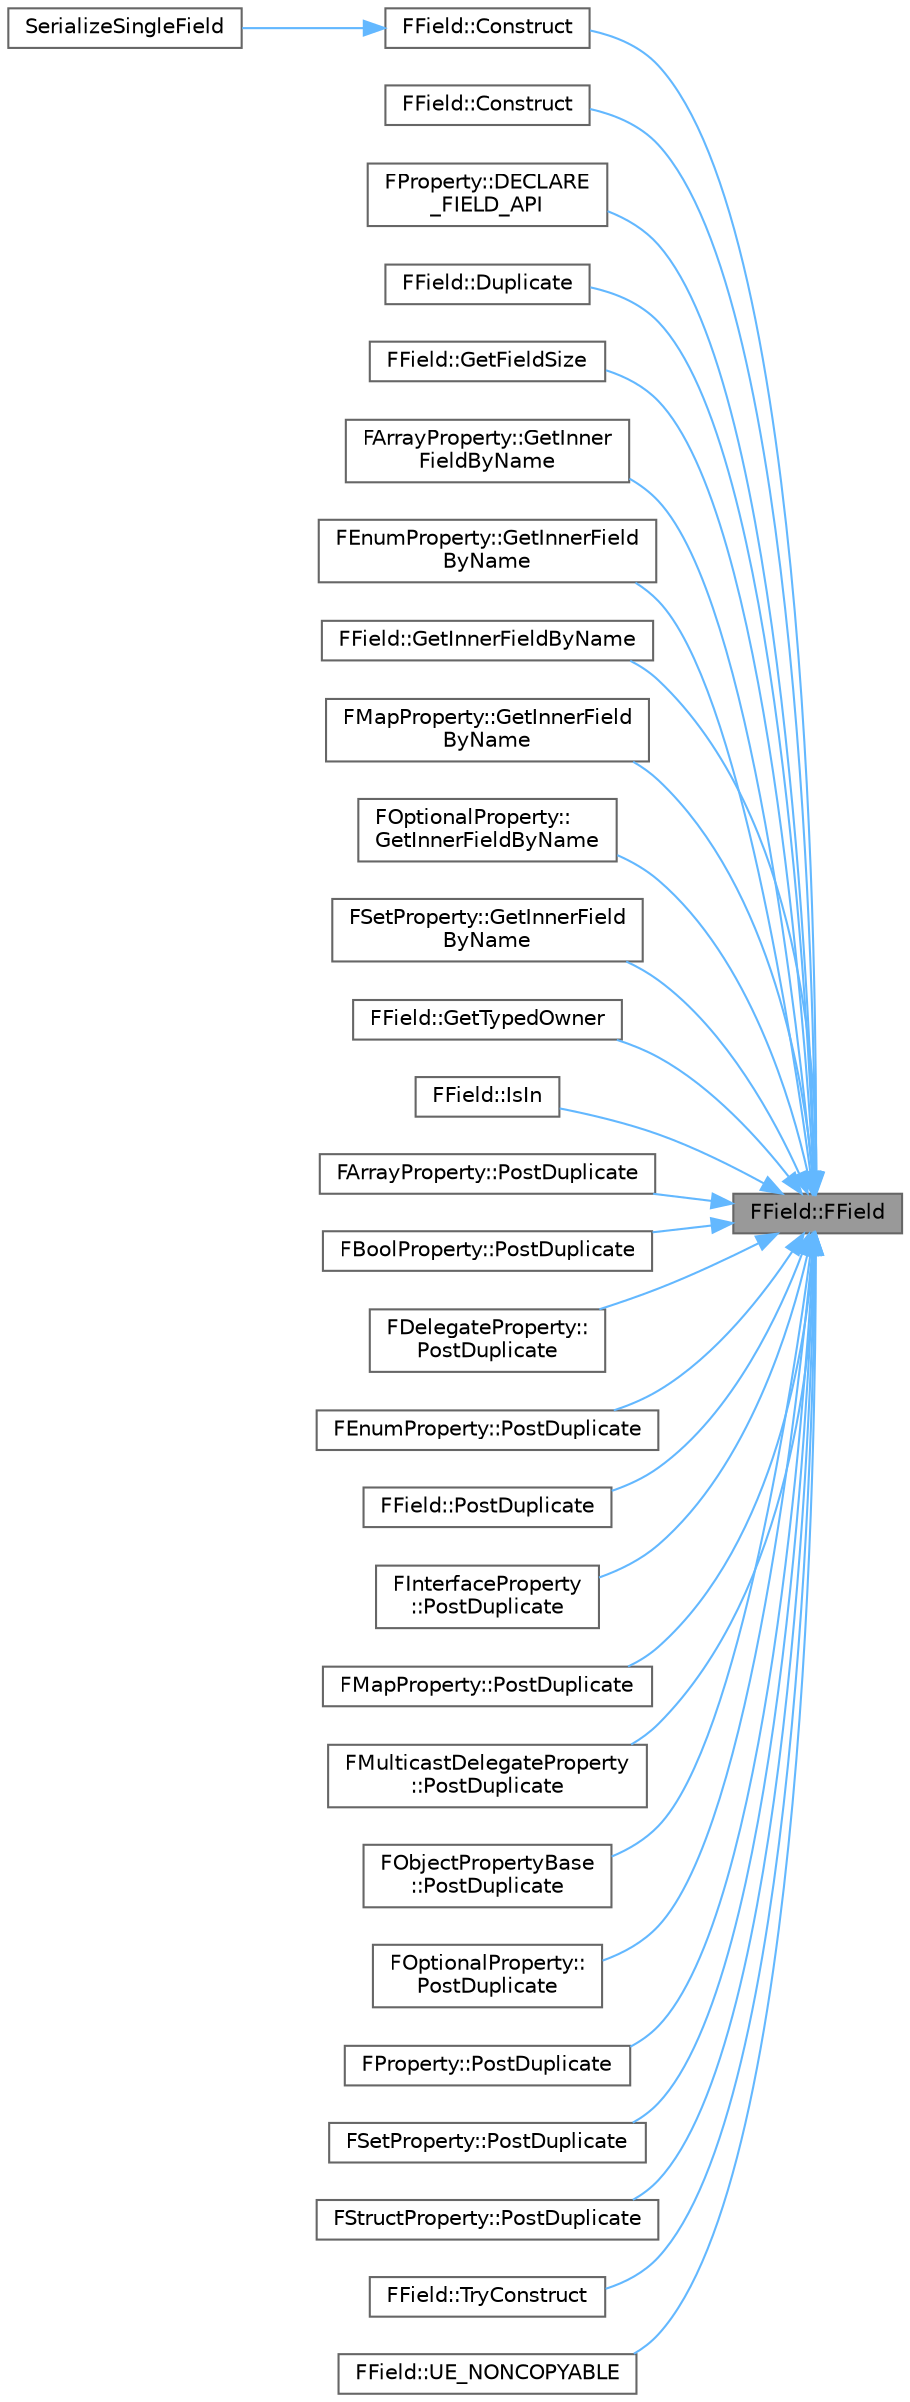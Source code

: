 digraph "FField::FField"
{
 // INTERACTIVE_SVG=YES
 // LATEX_PDF_SIZE
  bgcolor="transparent";
  edge [fontname=Helvetica,fontsize=10,labelfontname=Helvetica,labelfontsize=10];
  node [fontname=Helvetica,fontsize=10,shape=box,height=0.2,width=0.4];
  rankdir="RL";
  Node1 [id="Node000001",label="FField::FField",height=0.2,width=0.4,color="gray40", fillcolor="grey60", style="filled", fontcolor="black",tooltip=" "];
  Node1 -> Node2 [id="edge1_Node000001_Node000002",dir="back",color="steelblue1",style="solid",tooltip=" "];
  Node2 [id="Node000002",label="FField::Construct",height=0.2,width=0.4,color="grey40", fillcolor="white", style="filled",URL="$d5/d7d/classFField.html#a1393fa9a5fecf6a73236c117ef767894",tooltip="Constructs a new field given its class."];
  Node2 -> Node3 [id="edge2_Node000002_Node000003",dir="back",color="steelblue1",style="solid",tooltip=" "];
  Node3 [id="Node000003",label="SerializeSingleField",height=0.2,width=0.4,color="grey40", fillcolor="white", style="filled",URL="$d8/db3/Field_8h.html#a6320b0f7582fe53834cc456b52be2127",tooltip="Helper function for serializing FField to an archive."];
  Node1 -> Node4 [id="edge3_Node000001_Node000004",dir="back",color="steelblue1",style="solid",tooltip=" "];
  Node4 [id="Node000004",label="FField::Construct",height=0.2,width=0.4,color="grey40", fillcolor="white", style="filled",URL="$d5/d7d/classFField.html#a6775eadb1511f01150d78ae21431cd6e",tooltip="Constructs a new field given the name of its class."];
  Node1 -> Node5 [id="edge4_Node000001_Node000005",dir="back",color="steelblue1",style="solid",tooltip=" "];
  Node5 [id="Node000005",label="FProperty::DECLARE\l_FIELD_API",height=0.2,width=0.4,color="grey40", fillcolor="white", style="filled",URL="$d9/dbc/classFProperty.html#a473c7369bd306993268b3fa38914cb20",tooltip=" "];
  Node1 -> Node6 [id="edge5_Node000001_Node000006",dir="back",color="steelblue1",style="solid",tooltip=" "];
  Node6 [id="Node000006",label="FField::Duplicate",height=0.2,width=0.4,color="grey40", fillcolor="white", style="filled",URL="$d5/d7d/classFField.html#a2b59adfc272544caed617eb0256f538b",tooltip="Duplicates an FField."];
  Node1 -> Node7 [id="edge6_Node000001_Node000007",dir="back",color="steelblue1",style="solid",tooltip=" "];
  Node7 [id="Node000007",label="FField::GetFieldSize",height=0.2,width=0.4,color="grey40", fillcolor="white", style="filled",URL="$d5/d7d/classFField.html#aaa7517f275f5f27a75d5444e8b35535a",tooltip=" "];
  Node1 -> Node8 [id="edge7_Node000001_Node000008",dir="back",color="steelblue1",style="solid",tooltip=" "];
  Node8 [id="Node000008",label="FArrayProperty::GetInner\lFieldByName",height=0.2,width=0.4,color="grey40", fillcolor="white", style="filled",URL="$d9/d5d/classFArrayProperty.html#a569d298213d5912840ec97e07468a98a",tooltip="Returns an inner field by name if the field has any."];
  Node1 -> Node9 [id="edge8_Node000001_Node000009",dir="back",color="steelblue1",style="solid",tooltip=" "];
  Node9 [id="Node000009",label="FEnumProperty::GetInnerField\lByName",height=0.2,width=0.4,color="grey40", fillcolor="white", style="filled",URL="$df/d2b/classFEnumProperty.html#a6e7da24b2c2be9381aae2fe617b64e38",tooltip="Returns an inner field by name if the field has any."];
  Node1 -> Node10 [id="edge9_Node000001_Node000010",dir="back",color="steelblue1",style="solid",tooltip=" "];
  Node10 [id="Node000010",label="FField::GetInnerFieldByName",height=0.2,width=0.4,color="grey40", fillcolor="white", style="filled",URL="$d5/d7d/classFField.html#a660fc3e803652293da5a09a31cd9ca29",tooltip="Returns an inner field by name if the field has any."];
  Node1 -> Node11 [id="edge10_Node000001_Node000011",dir="back",color="steelblue1",style="solid",tooltip=" "];
  Node11 [id="Node000011",label="FMapProperty::GetInnerField\lByName",height=0.2,width=0.4,color="grey40", fillcolor="white", style="filled",URL="$d1/d91/classFMapProperty.html#a6dd2ee8d830b472239f27e190692043e",tooltip="Returns an inner field by name if the field has any."];
  Node1 -> Node12 [id="edge11_Node000001_Node000012",dir="back",color="steelblue1",style="solid",tooltip=" "];
  Node12 [id="Node000012",label="FOptionalProperty::\lGetInnerFieldByName",height=0.2,width=0.4,color="grey40", fillcolor="white", style="filled",URL="$de/dac/classFOptionalProperty.html#a1f8c7ce739adf3bec96110982cc35617",tooltip="Returns an inner field by name if the field has any."];
  Node1 -> Node13 [id="edge12_Node000001_Node000013",dir="back",color="steelblue1",style="solid",tooltip=" "];
  Node13 [id="Node000013",label="FSetProperty::GetInnerField\lByName",height=0.2,width=0.4,color="grey40", fillcolor="white", style="filled",URL="$da/d7f/classFSetProperty.html#af27796fd0609dff9260f3ad4c31e715c",tooltip="Returns an inner field by name if the field has any."];
  Node1 -> Node14 [id="edge13_Node000001_Node000014",dir="back",color="steelblue1",style="solid",tooltip=" "];
  Node14 [id="Node000014",label="FField::GetTypedOwner",height=0.2,width=0.4,color="grey40", fillcolor="white", style="filled",URL="$d5/d7d/classFField.html#af91d0826d2c54320c6db32e8eea2e23b",tooltip="Goes up the outer chain to look for the outer of the specified type."];
  Node1 -> Node15 [id="edge14_Node000001_Node000015",dir="back",color="steelblue1",style="solid",tooltip=" "];
  Node15 [id="Node000015",label="FField::IsIn",height=0.2,width=0.4,color="grey40", fillcolor="white", style="filled",URL="$d5/d7d/classFField.html#a25d3babc744d251b466527843bc818f4",tooltip=" "];
  Node1 -> Node16 [id="edge15_Node000001_Node000016",dir="back",color="steelblue1",style="solid",tooltip=" "];
  Node16 [id="Node000016",label="FArrayProperty::PostDuplicate",height=0.2,width=0.4,color="grey40", fillcolor="white", style="filled",URL="$d9/d5d/classFArrayProperty.html#af6999c1169a3f7baab4cbeeacdbf9280",tooltip="Fixups after duplicating a Field."];
  Node1 -> Node17 [id="edge16_Node000001_Node000017",dir="back",color="steelblue1",style="solid",tooltip=" "];
  Node17 [id="Node000017",label="FBoolProperty::PostDuplicate",height=0.2,width=0.4,color="grey40", fillcolor="white", style="filled",URL="$de/d22/classFBoolProperty.html#a9c1b602eecfbb9df7846143b61cd52df",tooltip="Fixups after duplicating a Field."];
  Node1 -> Node18 [id="edge17_Node000001_Node000018",dir="back",color="steelblue1",style="solid",tooltip=" "];
  Node18 [id="Node000018",label="FDelegateProperty::\lPostDuplicate",height=0.2,width=0.4,color="grey40", fillcolor="white", style="filled",URL="$d5/d51/classFDelegateProperty.html#ad3a219221ec226bbe056115345e4d922",tooltip="Fixups after duplicating a Field."];
  Node1 -> Node19 [id="edge18_Node000001_Node000019",dir="back",color="steelblue1",style="solid",tooltip=" "];
  Node19 [id="Node000019",label="FEnumProperty::PostDuplicate",height=0.2,width=0.4,color="grey40", fillcolor="white", style="filled",URL="$df/d2b/classFEnumProperty.html#aa988d4315bb50253dd632d6cc5d688b2",tooltip="Fixups after duplicating a Field."];
  Node1 -> Node20 [id="edge19_Node000001_Node000020",dir="back",color="steelblue1",style="solid",tooltip=" "];
  Node20 [id="Node000020",label="FField::PostDuplicate",height=0.2,width=0.4,color="grey40", fillcolor="white", style="filled",URL="$d5/d7d/classFField.html#ac7d78532e9272cdd6eeb51d4c5078165",tooltip="Fixups after duplicating a Field."];
  Node1 -> Node21 [id="edge20_Node000001_Node000021",dir="back",color="steelblue1",style="solid",tooltip=" "];
  Node21 [id="Node000021",label="FInterfaceProperty\l::PostDuplicate",height=0.2,width=0.4,color="grey40", fillcolor="white", style="filled",URL="$d9/dd5/classFInterfaceProperty.html#a6653bf7b4cdb346b253fd0a83e9434e1",tooltip="Fixups after duplicating a Field."];
  Node1 -> Node22 [id="edge21_Node000001_Node000022",dir="back",color="steelblue1",style="solid",tooltip=" "];
  Node22 [id="Node000022",label="FMapProperty::PostDuplicate",height=0.2,width=0.4,color="grey40", fillcolor="white", style="filled",URL="$d1/d91/classFMapProperty.html#aef2dc48b056fb83e5716b5f06097994e",tooltip="Fixups after duplicating a Field."];
  Node1 -> Node23 [id="edge22_Node000001_Node000023",dir="back",color="steelblue1",style="solid",tooltip=" "];
  Node23 [id="Node000023",label="FMulticastDelegateProperty\l::PostDuplicate",height=0.2,width=0.4,color="grey40", fillcolor="white", style="filled",URL="$d2/d2b/classFMulticastDelegateProperty.html#a884b9a7d5d5aeb30308986a34bd17118",tooltip="Fixups after duplicating a Field."];
  Node1 -> Node24 [id="edge23_Node000001_Node000024",dir="back",color="steelblue1",style="solid",tooltip=" "];
  Node24 [id="Node000024",label="FObjectPropertyBase\l::PostDuplicate",height=0.2,width=0.4,color="grey40", fillcolor="white", style="filled",URL="$d6/d97/classFObjectPropertyBase.html#adbe220990188fdfa88bd9e9677e4c6dc",tooltip="Fixups after duplicating a Field."];
  Node1 -> Node25 [id="edge24_Node000001_Node000025",dir="back",color="steelblue1",style="solid",tooltip=" "];
  Node25 [id="Node000025",label="FOptionalProperty::\lPostDuplicate",height=0.2,width=0.4,color="grey40", fillcolor="white", style="filled",URL="$de/dac/classFOptionalProperty.html#a544d3af5791bb89a3c30e8550d88fdee",tooltip="Fixups after duplicating a Field."];
  Node1 -> Node26 [id="edge25_Node000001_Node000026",dir="back",color="steelblue1",style="solid",tooltip=" "];
  Node26 [id="Node000026",label="FProperty::PostDuplicate",height=0.2,width=0.4,color="grey40", fillcolor="white", style="filled",URL="$d9/dbc/classFProperty.html#a137e25ee14fa56225612f838b4c8c983",tooltip="Fixups after duplicating a Field."];
  Node1 -> Node27 [id="edge26_Node000001_Node000027",dir="back",color="steelblue1",style="solid",tooltip=" "];
  Node27 [id="Node000027",label="FSetProperty::PostDuplicate",height=0.2,width=0.4,color="grey40", fillcolor="white", style="filled",URL="$da/d7f/classFSetProperty.html#a78fd267d42693be052a6962587b17126",tooltip="Fixups after duplicating a Field."];
  Node1 -> Node28 [id="edge27_Node000001_Node000028",dir="back",color="steelblue1",style="solid",tooltip=" "];
  Node28 [id="Node000028",label="FStructProperty::PostDuplicate",height=0.2,width=0.4,color="grey40", fillcolor="white", style="filled",URL="$d1/dd6/classFStructProperty.html#a6c4a527f5c1e85c345c400660cb1f054",tooltip="Fixups after duplicating a Field."];
  Node1 -> Node29 [id="edge28_Node000001_Node000029",dir="back",color="steelblue1",style="solid",tooltip=" "];
  Node29 [id="Node000029",label="FField::TryConstruct",height=0.2,width=0.4,color="grey40", fillcolor="white", style="filled",URL="$d5/d7d/classFField.html#af16d5c3145fc0ff95012d5250e025eb4",tooltip="Tries to construct a new field given the name of its class."];
  Node1 -> Node30 [id="edge29_Node000001_Node000030",dir="back",color="steelblue1",style="solid",tooltip=" "];
  Node30 [id="Node000030",label="FField::UE_NONCOPYABLE",height=0.2,width=0.4,color="grey40", fillcolor="white", style="filled",URL="$d5/d7d/classFField.html#a05632e860cb62662413fbb353d9dab1e",tooltip=" "];
}
